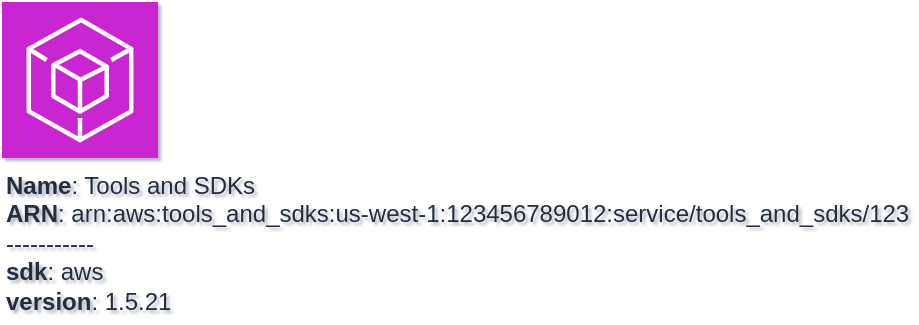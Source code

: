 <mxfile type="MultiCloud">
	<diagram id="diagram_1" name="AWS components">
		<mxGraphModel dx="1015" dy="661" grid="1" gridSize="10" guides="1" tooltips="1" connect="1" arrows="1" fold="1" page="1" pageScale="1" pageWidth="850" pageHeight="1100" math="0" shadow="1">
			<root>
				<mxCell id="0"/>
				<mxCell id="1" parent="0"/>
				<mxCell id="vertex:tools_and_sdks:arn:aws:tools_and_sdks:us-west-1:123456789012:service/tools_and_sdks/123" value="&lt;b&gt;Name&lt;/b&gt;: Tools and  SDKs&lt;BR&gt;&lt;b&gt;ARN&lt;/b&gt;: arn:aws:tools_and_sdks:us-west-1:123456789012:service/tools_and_sdks/123&lt;BR&gt;-----------&lt;BR&gt;&lt;b&gt;sdk&lt;/b&gt;: aws&lt;BR&gt;&lt;b&gt;version&lt;/b&gt;: 1.5.21" style="sketch=0;outlineConnect=0;fontColor=#232F3E;fillColor=#C925D1;strokeColor=#ffffff;dashed=0;verticalLabelPosition=bottom;verticalAlign=top;align=left;html=1;fontSize=12;fontStyle=0;aspect=fixed;shape=mxgraph.aws4.resourceIcon;resIcon=mxgraph.aws4.tools_and_sdks;" parent="1" vertex="1">
					<mxGeometry width="78" height="78" as="geometry"/>
				</mxCell>
			</root>
		</mxGraphModel>
	</diagram>
</mxfile>